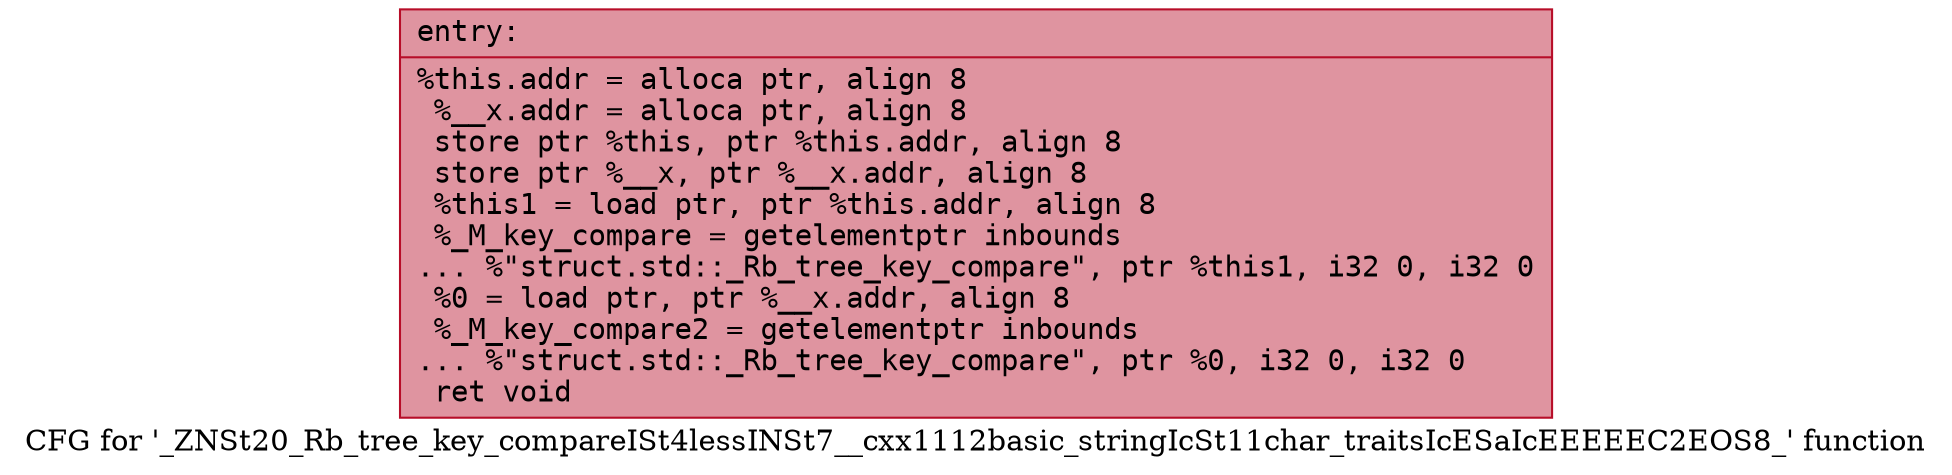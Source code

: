 digraph "CFG for '_ZNSt20_Rb_tree_key_compareISt4lessINSt7__cxx1112basic_stringIcSt11char_traitsIcESaIcEEEEEC2EOS8_' function" {
	label="CFG for '_ZNSt20_Rb_tree_key_compareISt4lessINSt7__cxx1112basic_stringIcSt11char_traitsIcESaIcEEEEEC2EOS8_' function";

	Node0x562c4e559cb0 [shape=record,color="#b70d28ff", style=filled, fillcolor="#b70d2870" fontname="Courier",label="{entry:\l|  %this.addr = alloca ptr, align 8\l  %__x.addr = alloca ptr, align 8\l  store ptr %this, ptr %this.addr, align 8\l  store ptr %__x, ptr %__x.addr, align 8\l  %this1 = load ptr, ptr %this.addr, align 8\l  %_M_key_compare = getelementptr inbounds\l... %\"struct.std::_Rb_tree_key_compare\", ptr %this1, i32 0, i32 0\l  %0 = load ptr, ptr %__x.addr, align 8\l  %_M_key_compare2 = getelementptr inbounds\l... %\"struct.std::_Rb_tree_key_compare\", ptr %0, i32 0, i32 0\l  ret void\l}"];
}
